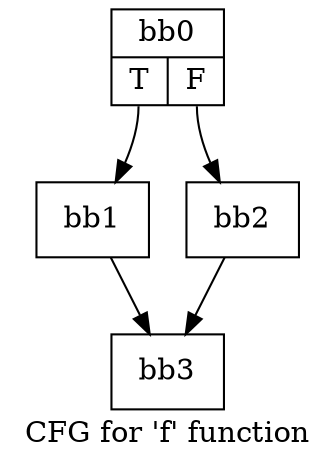 digraph "CFG for 'f' function" {
	label="CFG for 'f' function";

	Node0x5640f3daad80 [shape=record,label="{bb0|{<s0>T|<s1>F}}"];
	Node0x5640f3daad80:s0 -> Node0x5640f3d8f320;
	Node0x5640f3daad80:s1 -> Node0x5640f3d9eb90;
	Node0x5640f3d8f320 [shape=record,label="{bb1}"];
	Node0x5640f3d8f320 -> Node0x5640f3da2ea0;
	Node0x5640f3d9eb90 [shape=record,label="{bb2}"];
	Node0x5640f3d9eb90 -> Node0x5640f3da2ea0;
	Node0x5640f3da2ea0 [shape=record,label="{bb3}"];
}
